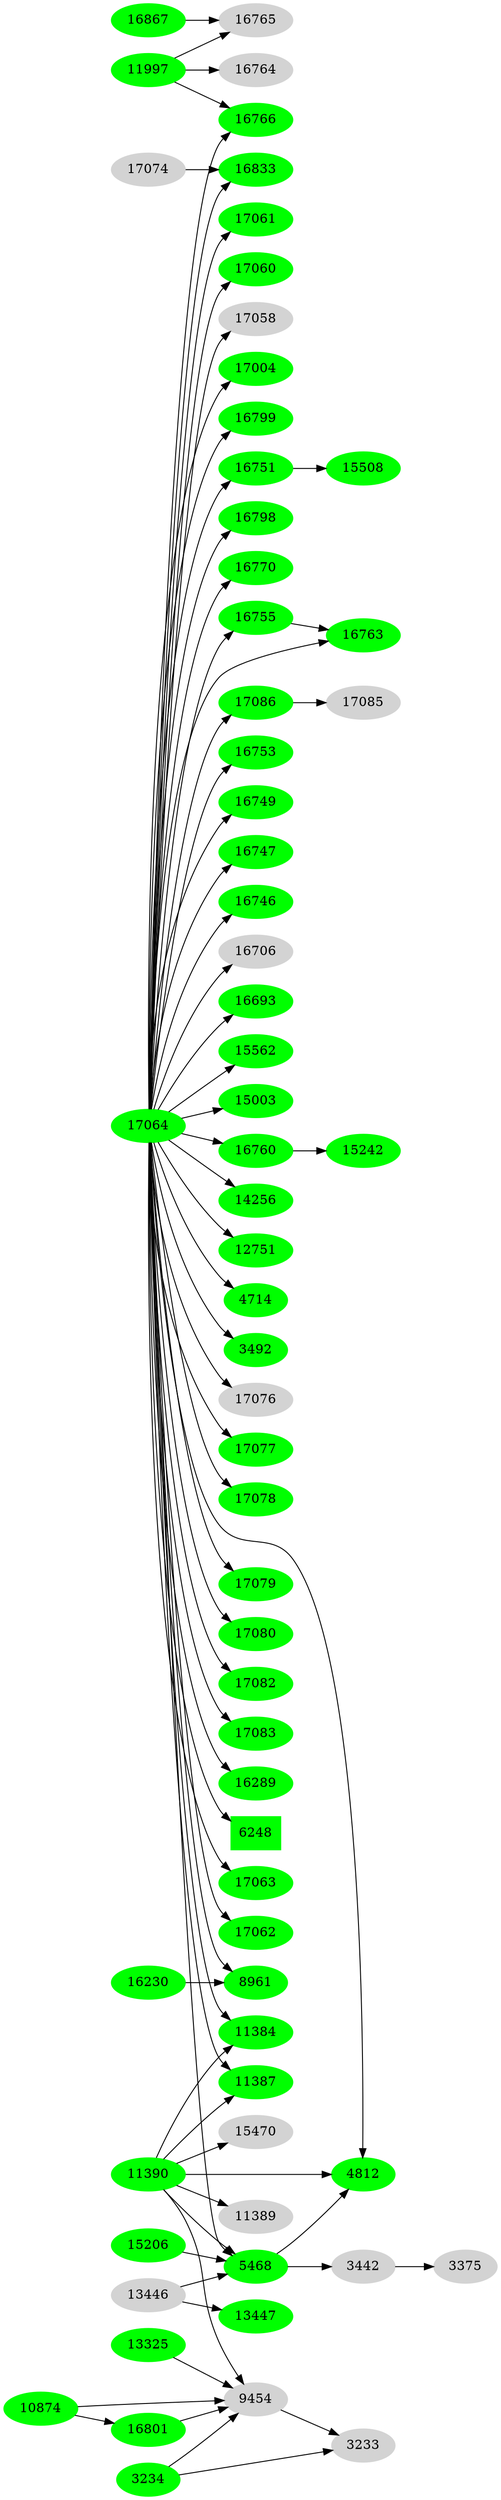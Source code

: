 digraph G {
graph [URL="http://bugs.webkit.org/query.cgi", rankdir=LR]
node [URL="http://bugs.webkit.org/show_bug.cgi?id=\N", style=filled, color=lightgrey]
17064 -> 6248
17064 -> 17063
17064 -> 17062
17064 -> 17061
17064 -> 17060
17064 -> 17058
17064 -> 17004
17064 -> 16833
17064 -> 16799
17064 -> 16798
17064 -> 16770
17064 -> 16766
17064 -> 16763
17064 -> 16760
17064 -> 16755
17064 -> 16753
17064 -> 16751
17064 -> 16749
17064 -> 16747
17064 -> 16746
17064 -> 16706
17064 -> 16693
17064 -> 15562
17064 -> 15003
17064 -> 14256
17064 -> 12751
17064 -> 11387
17064 -> 11384
17064 -> 8961
17064 -> 5468
17064 -> 4812
17064 -> 4714
17064 -> 3492
17064 -> 17076
17064 -> 17077
17064 -> 17078
17064 -> 17079
17064 -> 17080
17064 -> 17082
17064 -> 17083
17064 -> 17086
17064 -> 16289
17074 -> 16833
11997 -> 16766
16755 -> 16763
16760 -> 15242
16751 -> 15508
11390 -> 11387
11390 -> 11384
16230 -> 8961
13446 -> 5468
5468 -> 3442
15206 -> 5468
5468 -> 4812
11390 -> 5468
11390 -> 4812
17086 -> 17085
11997 -> 16765
11997 -> 16764
11390 -> 11389
11390 -> 9454
11390 -> 15470
13446 -> 13447
3442 -> 3375
16867 -> 16765
3234 -> 9454
13325 -> 9454
10874 -> 9454
9454 -> 3233
16801 -> 9454
3234 -> 3233
10874 -> 16801
3233
15206 [color=green]
12751 [color=green]
16760 [color=green]
16746 [color=green]
16693 [color=green]
16799 [color=green]
16798 [color=green]
16766 [color=green]
17074
16747 [color=green]
16755 [color=green]
4714 [color=green]
17080 [color=green]
17004 [color=green]
16751 [color=green]
17063 [color=green]
15003 [color=green]
5468 [color=green]
16867 [color=green]
17060 [color=green]
8961 [color=green]
14256 [color=green]
15508 [color=green]
17061 [color=green]
11997 [color=green]
17083 [color=green]
16230 [color=green]
3442
13325 [color=green]
13446
4812 [color=green]
11384 [color=green]
17078 [color=green]
17085
11390 [color=green]
15470
13447 [color=green]
10874 [color=green]
17062 [color=green]
17064 [color=green]
17086 [color=green]
16765
15562 [color=green]
17079 [color=green]
17058
3375
16753 [color=green]
3492 [color=green]
17077 [color=green]
11389
16801 [color=green]
17076
17082 [color=green]
16763 [color=green]
16289 [color=green]
16764
6248 [shape=box,color=green]
16749 [color=green]
9454
15242 [color=green]
16770 [color=green]
11387 [color=green]
16706
16833 [color=green]
3234 [color=green]
}
